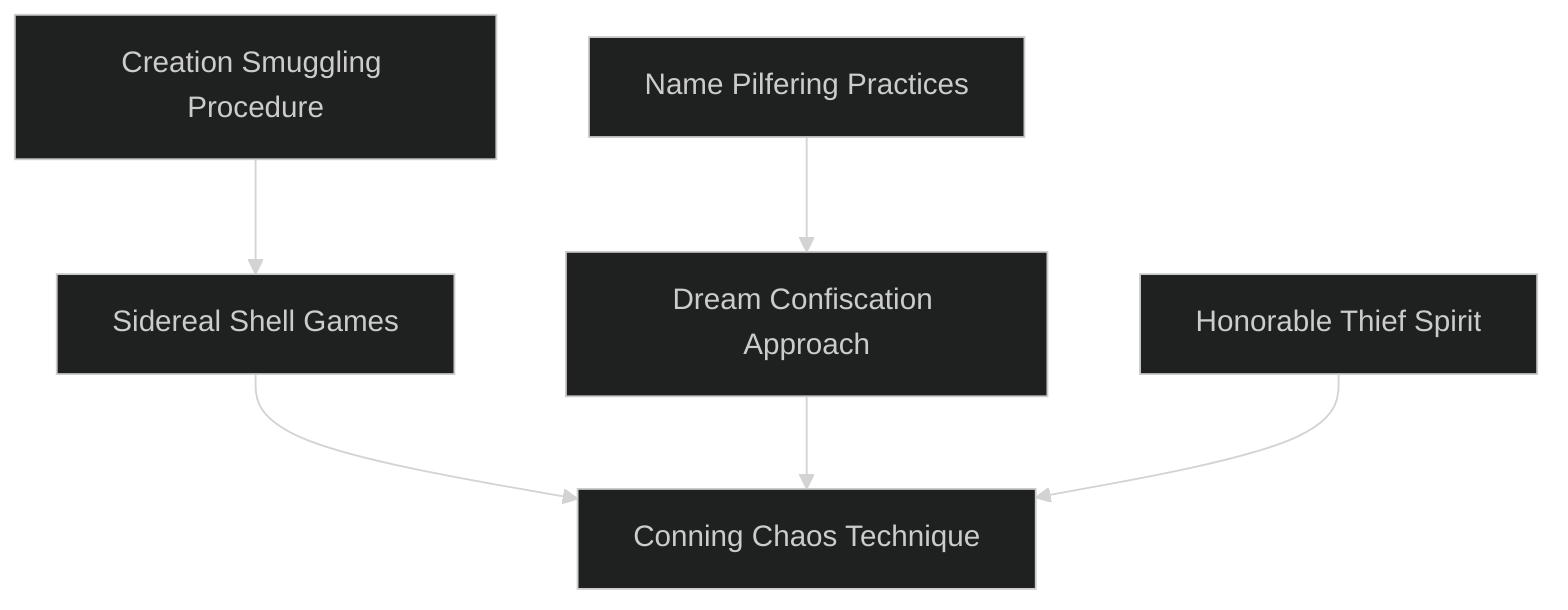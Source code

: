 ---
config:
  theme: dark
---
flowchart TD

    creation_smuggling_procedures["Creation Smuggling Procedure"]
    click creation_smuggling_procedures callback "
        Creation Smuggling Procedure<br>
        <br>
        Cost: 5 motes, 1 Willpower<br>
        Duration: One day<br>
        Type: Simple<br>
        Minimum Larceny: 2<br>
        Minimum Essence: 1<br>
        Prerequisite Charms: None<br>
        <br>
        The character calls the weave of events to her. Thin
        tendrils of fate snake out from Creation to twine around
        each of her fingers, fading into phosphorescent green
        visibility for the final meter of their journey. If the
        character is in or ventures into the Wyld, she becomes a
        small island of stability and Creation, her destiny snuck
        into the abode of chance by craft, art and cunning.
        Neither the character nor anything within 10 yards of
        her suffers the touch of the Wyld.
        "

    sidereal_shell_games["Sidereal Shell Games"]
    creation_smuggling_procedures --> sidereal_shell_games
    click sidereal_shell_games callback "
        Sidereal Shell Games<br>
        <br>
        Cost: 1 mote + 2 motes per die or level successfully stolen, 1 Willpower<br>
        Duration: One scene<br>
        Type: Simple<br>
        Minimum Larceny: 3<br>
        Minimum Essence: 1<br>
        Prerequisite Charms: Creation Smuggling Procedures<br>
        <br>
        Again, the character summons the weave of events,
        but now, she crosses her wrists and deftly switches
        threads from one hand to the other as they materialize.
        If her player succeeds at a Wits + Larceny roll, the Exalt
        steals a portion of her target's destiny and can borrow up
        to her Essence in bashing and lethal soak, in damage dice
        or in dice from a specific pool (such as Dexterity +
        Melee). The target loses the use of that soak or those dice
        for the remainder of the scene. The character gains it.
        The Sidereal cannot borrow more soak or more dice than
        the target possesses. This Charm is partially cumulative:
        The Sidereal can filch many different things in one scene
        but cannot add to the same pool or soak twice. When a
        Sidereal borrows dice for a pool, this is a dice bonus
        added by a Charm and should be considered as such
        when determining the maximum effect of other dice-
        bonus Charms.
        "

    name_pilfering_practices["Name Pilfering Practices"]
    click name_pilfering_practices callback "
        Name Pilfering Practices<br>
        <br>
        Cost: 5 motes<br>
        Duration: Indefinite<br>
        Type: Simple<br>
        Minimum Larceny: 3<br>
        Minimum Essence: 2<br>
        Prerequisite Charms: None<br>
        <br>
        With a twist and a tug, the Sidereal steals another
        being's name. The Sidereal learns the victim's true
        name, and for the duration of the Charm, none save the
        Exalt can speak or think it. Make a reflexive Dexterity +
        Larceny roll with difficulty equal to the Sidereal's Essence
        for Fair Folk to notice and substitute another name
        for their own before the Sidereal completes the theft.
        "

    dream_confiscation_approach["Dream Confiscation Approach"]
    name_pilfering_practices --> dream_confiscation_approach
    click dream_confiscation_approach callback "
        Dream Confiscation Approach<br>
        <br>
        Cost: 6 motes, 1 Willpower<br>
        Duration: Indefinite<br>
        Type: Simple<br>
        Minimum Larceny: 4<br>
        Minimum Essence: 2<br>
        Prerequisite Charms: Name Pilfering Practices<br>
        <br>
        Bumping casually into his target or otherwise making
        physical contact, and after a successful Wits + Larceny
        roll with difficulty equal to the target's Essence, the
        character pockets his victim's dreams. Fair Folk suffer
        the character's Essence in dice of aggravated damage,
        ignoring armor, as the character dexterously unweaves
        some of the dream Essence from their Wyld nature. They
        immediately become ravenous and slightly mad, though
        sane enough to Dodge further attempts by the character
        to touch them. Any other characters affected by this
        Charm become listless: Until the Sidereal stops committing
        Essence to this Charm and thereby releases their
        dreams, they cannot regain Willpower and do not regenerate
        Essence naturally. Sidereal Exalted may always use
        their Temperance with this Charm.
        "

    honorable_thief_spirit["Honorable Thief Spirit"]
    click honorable_thief_spirit callback "
        Honorable Thief Spirit<br>
        <br>
        Cost: 1 mote per target number reduction<br>
        Duration: One scene<br>
        Type: Simple<br>
        Minimum Larceny: 3<br>
        Minimum Essence: 2<br>
        Prerequisite Charms: None<br>
        <br>
        Glittering green sparks weave about the character
        for a moment before settling into her hair and skin and
        becoming all but invisible. To the eyes of any criminal,
        the character seems to have the virtues and qualities that
        best qualify her for respect and admiration. The Sidereal
        can reduce the target number of all peaceful or defensive
        interactions with rogues, scum and knaves.
        "

    conning_chaos_technique["Conning Chaos Technique"]
    sidereal_shell_games --> conning_chaos_technique
    dream_confiscation_approach --> conning_chaos_technique
    honorable_thief_spirit --> conning_chaos_technique
    click conning_chaos_technique callback "
        Conning Chaos Technique<br>
        <br>
        Cost: 10 motes, 1 Willpower<br>
        Duration: Varies<br>
        Type: Simple<br>
        Minimum Larceny: 5<br>
        Minimum Essence: 4<br>
        Prerequisite Charms: Sidereal Shell Games, Dream Confiscation Approach, Honorable Thief Spirit<br>
        <br>
        This Charm uses a prayer strip marked with the
        scripture of the Savory Maiden. The Sidereal holds it up
        before him, whereupon it straightens and affixes itself to
        reality as if nailed to the air, occasionally emitting an
        effulgence of green light. The Sidereal then names his
        victim, who must be within 10 miles. For a moment, the
        victim sees the prayer strip through the Exalt's eyes,
        burning a brilliant green. Ancient forces set in motion by
        the Charm wheel and deal with the Wyld, trading the
        victim's destiny to chaos in exchange for a portion of
        chaos claimed into Creation.<br>
        The Sidereal's player rolls Manipulation + Larceny.
        Each success represents one month of this curse, and in
        each month, the Wyld's efforts intensify — they're not
        organized, conscious or directed, as a whole, but they're,
        nevertheless, malevolent. The Charm draws Fair Folk
        and Wyld-spawned monsters to the target, their schemes
        and determination deadlier as time goes on. The victim
        suffers a derangement (see Exalted, p. 281) or a taint (see
        Exalted: The Lunars, pp. 219-221) as the order and laws
        that bind her deteriorate, though she may overcome this
        for a scene with a successful Temperance roll. However,
        when the curse expires, or when the Wyld has claimed its
        due, something in the chaos understands that the Maid-
        ens have cheated it — that it has given more territory to
        order and reason than chaos has consumed. The Sidereal's
        name is marked. The more often he uses this Charm, the
        more likely he is to find himself hunted by the very forces
        he invokes.<br>
        The player of a victim of this Charm can make an
        extended Intelligence + Lore roll every month for her
        character to understand the nature of the curse. With six
        successes, she understands that the prayer strip was
        within 10 miles of her location at the time the curse fell
        and that its destruction can free her. Twelve successes
        gives her its precise location.
        "